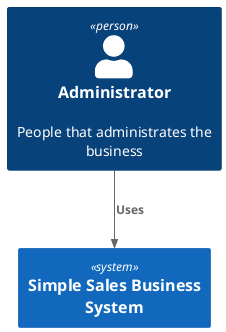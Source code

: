 @startuml Context Simple Sales Business System
!include <C4/C4_Context>

Person(businessAdmin, "Administrator", "People that administrates the business")

System(system, "Simple Sales Business System")

Rel(businessAdmin, system, "Uses")

@enduml
